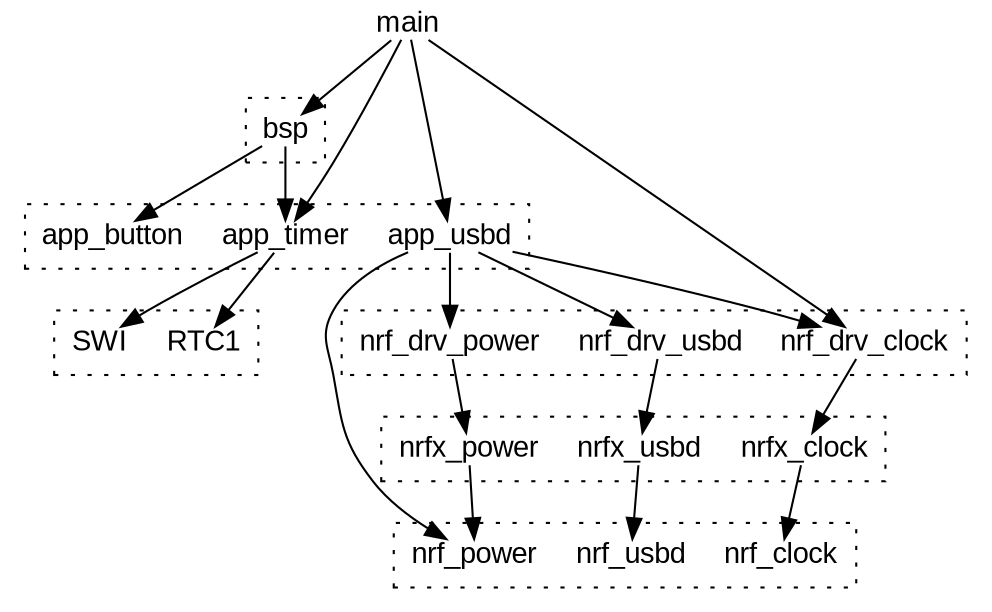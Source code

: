 digraph {
	graph [
		style = "dotted";
		];
	
	node [
		fontname = "Arial";
		shape = plain;
		];
	
	main;
	
	subgraph cluster_bsp {
		bsp;
		}
	
	subgraph cluster_app {
		app_button;
		app_timer;
		app_usbd;
		}
	
	# integration/nrfx/legacy
	subgraph cluster_nrf {
		nrf_drv_clock;
		nrf_drv_power;
		nrf_drv_usbd;
		}
	
	# modules/nrfx/drivers
	subgraph cluster_nrfx {
		nrfx_clock;
		nrfx_power;
		nrfx_usbd;
		}
	
	# modules/nrfx/hal
	subgraph cluster_hal {
		nrf_clock;
		nrf_power;
		nrf_usbd;
		}
	
	subgraph cluster_nRF52 {
		RTC1;
		SWI;
		};
	
	main -> {
		bsp;
		app_timer;
		app_usbd;
		nrf_drv_clock;
		}
	
	bsp -> {
		app_button;
		app_timer;
		}
	
	app_timer -> {
		RTC1;
		SWI;
		}
	
	app_usbd -> {
		nrf_drv_clock;
		nrf_drv_power;
		nrf_drv_usbd;
		nrf_power;
		}
	
	nrf_drv_clock -> {
		nrfx_clock;
		}
	
	nrf_drv_power -> {
		nrfx_power;
		}
	
	nrf_drv_usbd -> {
		nrfx_usbd;
		}
	
	nrfx_clock -> {
		nrf_clock;
		}
	
	nrfx_power -> {
		nrf_power;
		}
	
	nrfx_usbd -> {
		nrf_usbd;
		}
	}
